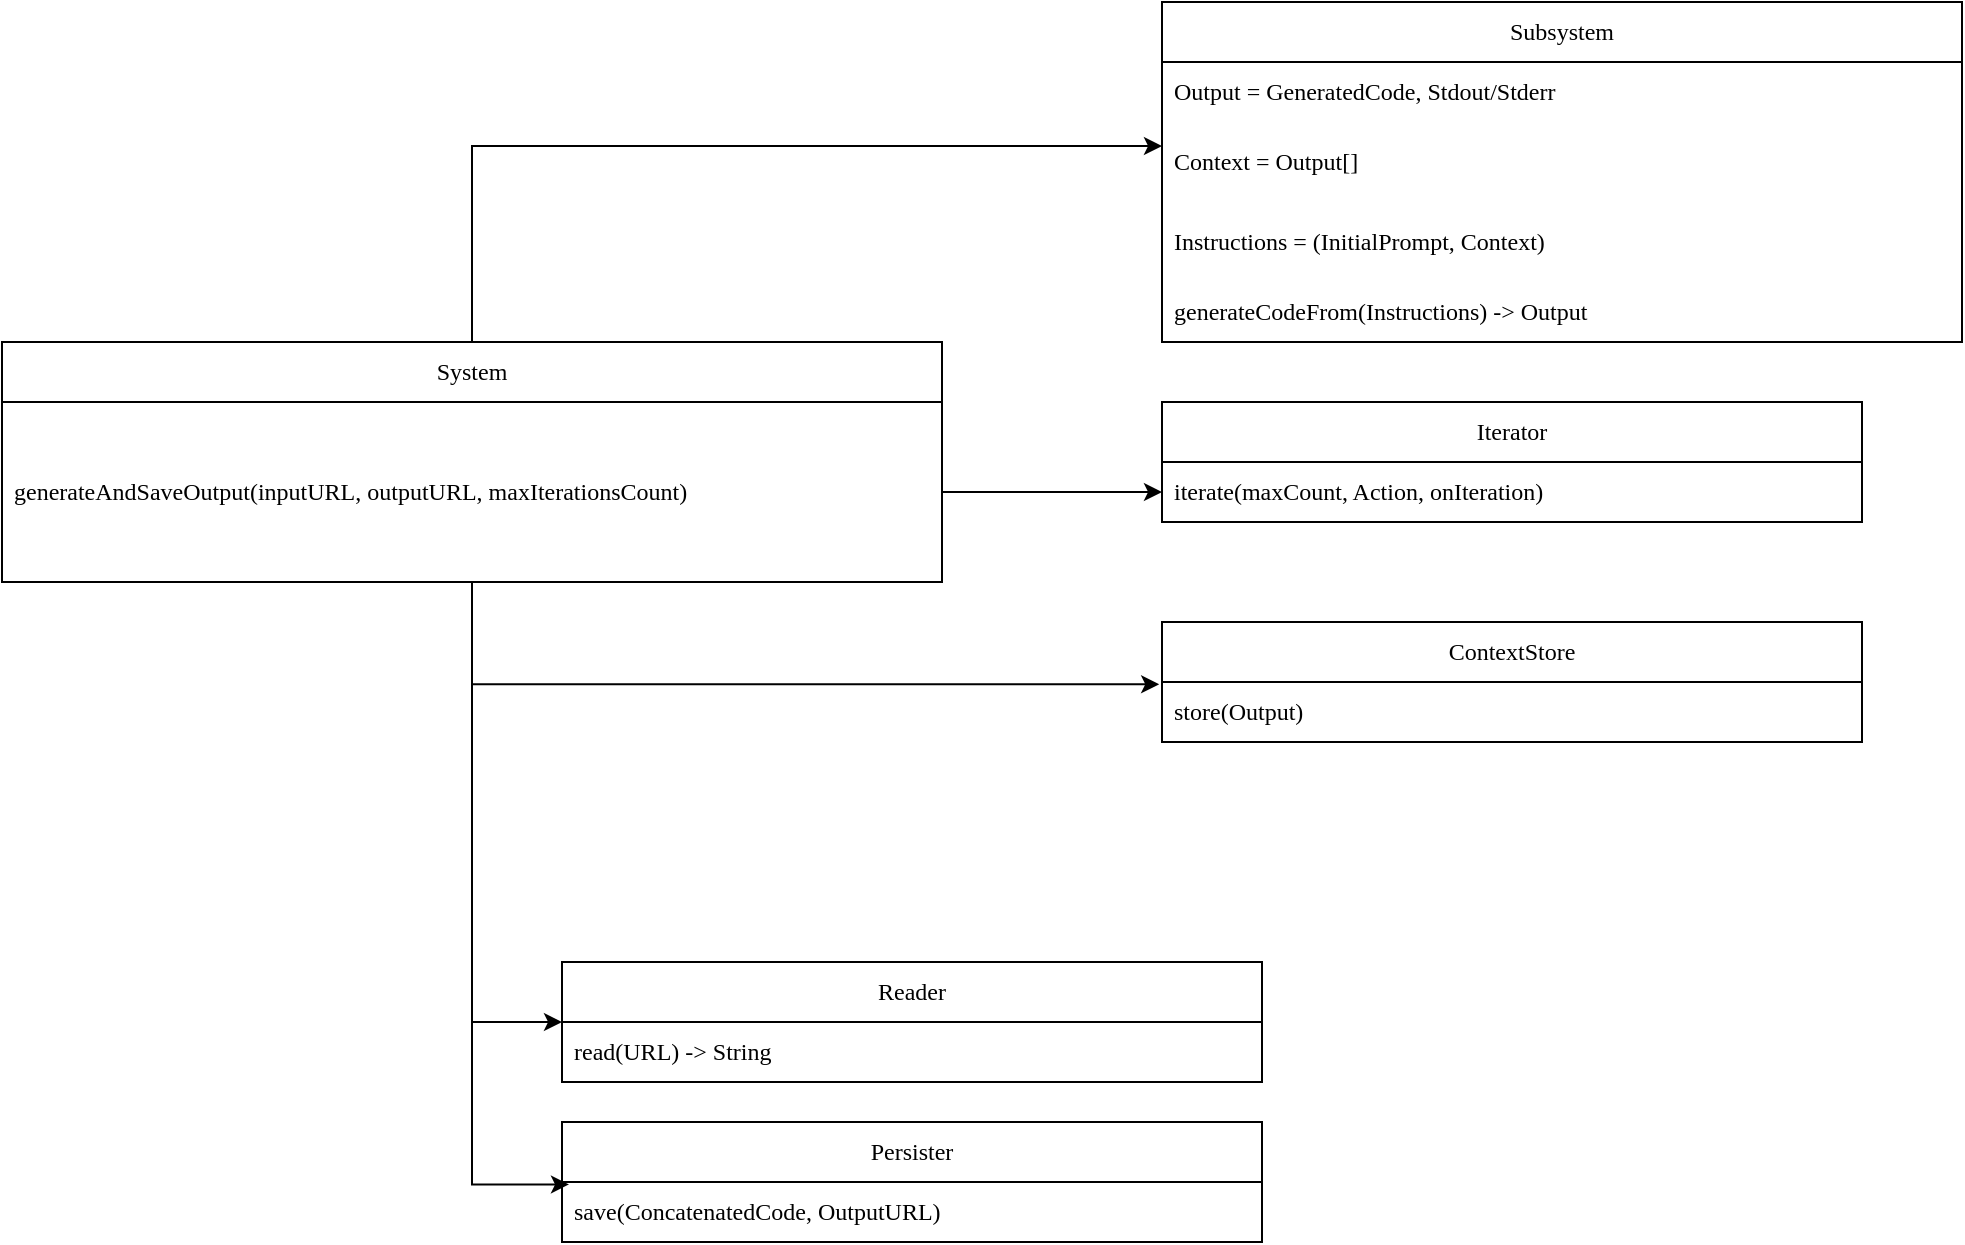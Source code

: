 <mxfile version="21.3.7" type="device">
  <diagram name="Página-1" id="EO0rr5fgvR_QGSBavDld">
    <mxGraphModel dx="1967" dy="874" grid="1" gridSize="10" guides="1" tooltips="1" connect="1" arrows="1" fold="1" page="1" pageScale="1" pageWidth="827" pageHeight="1169" math="0" shadow="0">
      <root>
        <mxCell id="0" />
        <mxCell id="1" parent="0" />
        <mxCell id="jxcEAQoypJRiXwMF6hRd-12" value="Subsystem" style="swimlane;fontStyle=0;childLayout=stackLayout;horizontal=1;startSize=30;horizontalStack=0;resizeParent=1;resizeParentMax=0;resizeLast=0;collapsible=1;marginBottom=0;whiteSpace=wrap;html=1;fontFamily=JetBrains Mono;" parent="1" vertex="1">
          <mxGeometry x="-220" y="130" width="400" height="170" as="geometry" />
        </mxCell>
        <mxCell id="jxcEAQoypJRiXwMF6hRd-13" value="Output = GeneratedCode, Stdout/Stderr" style="text;strokeColor=none;fillColor=none;align=left;verticalAlign=middle;spacingLeft=4;spacingRight=4;overflow=hidden;points=[[0,0.5],[1,0.5]];portConstraint=eastwest;rotatable=0;whiteSpace=wrap;html=1;fontFamily=JetBrains Mono;" parent="jxcEAQoypJRiXwMF6hRd-12" vertex="1">
          <mxGeometry y="30" width="400" height="30" as="geometry" />
        </mxCell>
        <mxCell id="K-wDh24cheLMoDP_1IdA-5" value="Context = Output[]" style="text;strokeColor=none;fillColor=none;align=left;verticalAlign=middle;spacingLeft=4;spacingRight=4;overflow=hidden;points=[[0,0.5],[1,0.5]];portConstraint=eastwest;rotatable=0;whiteSpace=wrap;html=1;fontFamily=JetBrains Mono;" vertex="1" parent="jxcEAQoypJRiXwMF6hRd-12">
          <mxGeometry y="60" width="400" height="40" as="geometry" />
        </mxCell>
        <mxCell id="K-wDh24cheLMoDP_1IdA-10" value="Instructions = (InitialPrompt, Context)" style="text;strokeColor=none;fillColor=none;align=left;verticalAlign=middle;spacingLeft=4;spacingRight=4;overflow=hidden;points=[[0,0.5],[1,0.5]];portConstraint=eastwest;rotatable=0;whiteSpace=wrap;html=1;fontFamily=JetBrains Mono;" vertex="1" parent="jxcEAQoypJRiXwMF6hRd-12">
          <mxGeometry y="100" width="400" height="40" as="geometry" />
        </mxCell>
        <mxCell id="K-wDh24cheLMoDP_1IdA-6" value="generateCodeFrom(Instructions) -&amp;gt; Output" style="text;strokeColor=none;fillColor=none;align=left;verticalAlign=middle;spacingLeft=4;spacingRight=4;overflow=hidden;points=[[0,0.5],[1,0.5]];portConstraint=eastwest;rotatable=0;whiteSpace=wrap;html=1;fontFamily=JetBrains Mono;" vertex="1" parent="jxcEAQoypJRiXwMF6hRd-12">
          <mxGeometry y="140" width="400" height="30" as="geometry" />
        </mxCell>
        <mxCell id="jxcEAQoypJRiXwMF6hRd-20" value="Persister" style="swimlane;fontStyle=0;childLayout=stackLayout;horizontal=1;startSize=30;horizontalStack=0;resizeParent=1;resizeParentMax=0;resizeLast=0;collapsible=1;marginBottom=0;whiteSpace=wrap;html=1;fontFamily=JetBrains Mono;" parent="1" vertex="1">
          <mxGeometry x="-520" y="690" width="350" height="60" as="geometry" />
        </mxCell>
        <mxCell id="jxcEAQoypJRiXwMF6hRd-21" value="save(ConcatenatedCode, OutputURL)" style="text;strokeColor=none;fillColor=none;align=left;verticalAlign=middle;spacingLeft=4;spacingRight=4;overflow=hidden;points=[[0,0.5],[1,0.5]];portConstraint=eastwest;rotatable=0;whiteSpace=wrap;html=1;fontFamily=JetBrains Mono;" parent="jxcEAQoypJRiXwMF6hRd-20" vertex="1">
          <mxGeometry y="30" width="350" height="30" as="geometry" />
        </mxCell>
        <mxCell id="W2tCi6tvQIzj0pI0avZ3-1" value="Iterator" style="swimlane;fontStyle=0;childLayout=stackLayout;horizontal=1;startSize=30;horizontalStack=0;resizeParent=1;resizeParentMax=0;resizeLast=0;collapsible=1;marginBottom=0;whiteSpace=wrap;html=1;fontFamily=JetBrains Mono;" parent="1" vertex="1">
          <mxGeometry x="-220" y="330" width="350" height="60" as="geometry" />
        </mxCell>
        <mxCell id="W2tCi6tvQIzj0pI0avZ3-2" value="iterate(maxCount, Action, onIteration)" style="text;strokeColor=none;fillColor=none;align=left;verticalAlign=middle;spacingLeft=4;spacingRight=4;overflow=hidden;points=[[0,0.5],[1,0.5]];portConstraint=eastwest;rotatable=0;whiteSpace=wrap;html=1;fontFamily=JetBrains Mono;" parent="W2tCi6tvQIzj0pI0avZ3-1" vertex="1">
          <mxGeometry y="30" width="350" height="30" as="geometry" />
        </mxCell>
        <mxCell id="W2tCi6tvQIzj0pI0avZ3-3" value="Reader" style="swimlane;fontStyle=0;childLayout=stackLayout;horizontal=1;startSize=30;horizontalStack=0;resizeParent=1;resizeParentMax=0;resizeLast=0;collapsible=1;marginBottom=0;whiteSpace=wrap;html=1;fontFamily=JetBrains Mono;" parent="1" vertex="1">
          <mxGeometry x="-520" y="610" width="350" height="60" as="geometry" />
        </mxCell>
        <mxCell id="W2tCi6tvQIzj0pI0avZ3-4" value="read(URL) -&amp;gt; String" style="text;strokeColor=none;fillColor=none;align=left;verticalAlign=middle;spacingLeft=4;spacingRight=4;overflow=hidden;points=[[0,0.5],[1,0.5]];portConstraint=eastwest;rotatable=0;whiteSpace=wrap;html=1;fontFamily=JetBrains Mono;" parent="W2tCi6tvQIzj0pI0avZ3-3" vertex="1">
          <mxGeometry y="30" width="350" height="30" as="geometry" />
        </mxCell>
        <mxCell id="W2tCi6tvQIzj0pI0avZ3-9" style="edgeStyle=orthogonalEdgeStyle;rounded=0;orthogonalLoop=1;jettySize=auto;html=1;entryX=0.01;entryY=0.041;entryDx=0;entryDy=0;entryPerimeter=0;" parent="1" source="W2tCi6tvQIzj0pI0avZ3-5" target="jxcEAQoypJRiXwMF6hRd-21" edge="1">
          <mxGeometry relative="1" as="geometry" />
        </mxCell>
        <mxCell id="K-wDh24cheLMoDP_1IdA-7" style="edgeStyle=orthogonalEdgeStyle;rounded=0;orthogonalLoop=1;jettySize=auto;html=1;entryX=0;entryY=0.3;entryDx=0;entryDy=0;entryPerimeter=0;" edge="1" parent="1" source="W2tCi6tvQIzj0pI0avZ3-5" target="K-wDh24cheLMoDP_1IdA-5">
          <mxGeometry relative="1" as="geometry" />
        </mxCell>
        <mxCell id="K-wDh24cheLMoDP_1IdA-16" style="edgeStyle=orthogonalEdgeStyle;rounded=0;orthogonalLoop=1;jettySize=auto;html=1;entryX=-0.004;entryY=0.038;entryDx=0;entryDy=0;entryPerimeter=0;" edge="1" parent="1" source="W2tCi6tvQIzj0pI0avZ3-5" target="K-wDh24cheLMoDP_1IdA-2">
          <mxGeometry relative="1" as="geometry" />
        </mxCell>
        <mxCell id="W2tCi6tvQIzj0pI0avZ3-5" value="System" style="swimlane;fontStyle=0;childLayout=stackLayout;horizontal=1;startSize=30;horizontalStack=0;resizeParent=1;resizeParentMax=0;resizeLast=0;collapsible=1;marginBottom=0;whiteSpace=wrap;html=1;fontFamily=JetBrains Mono;" parent="1" vertex="1">
          <mxGeometry x="-800" y="300" width="470" height="120" as="geometry" />
        </mxCell>
        <mxCell id="W2tCi6tvQIzj0pI0avZ3-6" value="generateAndSaveOutput(inputURL, outputURL, maxIterationsCount)" style="text;strokeColor=none;fillColor=none;align=left;verticalAlign=middle;spacingLeft=4;spacingRight=4;overflow=hidden;points=[[0,0.5],[1,0.5]];portConstraint=eastwest;rotatable=0;whiteSpace=wrap;html=1;fontFamily=JetBrains Mono;" parent="W2tCi6tvQIzj0pI0avZ3-5" vertex="1">
          <mxGeometry y="30" width="470" height="90" as="geometry" />
        </mxCell>
        <mxCell id="K-wDh24cheLMoDP_1IdA-1" value="ContextStore" style="swimlane;fontStyle=0;childLayout=stackLayout;horizontal=1;startSize=30;horizontalStack=0;resizeParent=1;resizeParentMax=0;resizeLast=0;collapsible=1;marginBottom=0;whiteSpace=wrap;html=1;fontFamily=JetBrains Mono;" vertex="1" parent="1">
          <mxGeometry x="-220" y="440" width="350" height="60" as="geometry" />
        </mxCell>
        <mxCell id="K-wDh24cheLMoDP_1IdA-2" value="store(Output)" style="text;strokeColor=none;fillColor=none;align=left;verticalAlign=middle;spacingLeft=4;spacingRight=4;overflow=hidden;points=[[0,0.5],[1,0.5]];portConstraint=eastwest;rotatable=0;whiteSpace=wrap;html=1;fontFamily=JetBrains Mono;" vertex="1" parent="K-wDh24cheLMoDP_1IdA-1">
          <mxGeometry y="30" width="350" height="30" as="geometry" />
        </mxCell>
        <mxCell id="K-wDh24cheLMoDP_1IdA-13" style="edgeStyle=orthogonalEdgeStyle;rounded=0;orthogonalLoop=1;jettySize=auto;html=1;entryX=0;entryY=0.5;entryDx=0;entryDy=0;exitX=0.5;exitY=1;exitDx=0;exitDy=0;" edge="1" parent="1" source="W2tCi6tvQIzj0pI0avZ3-5" target="W2tCi6tvQIzj0pI0avZ3-3">
          <mxGeometry relative="1" as="geometry">
            <mxPoint x="-710" y="434" as="sourcePoint" />
            <mxPoint x="-661" y="735" as="targetPoint" />
            <Array as="points">
              <mxPoint x="-565" y="640" />
            </Array>
          </mxGeometry>
        </mxCell>
        <mxCell id="K-wDh24cheLMoDP_1IdA-15" value="" style="edgeStyle=orthogonalEdgeStyle;rounded=0;orthogonalLoop=1;jettySize=auto;html=1;" edge="1" parent="1" source="W2tCi6tvQIzj0pI0avZ3-6" target="W2tCi6tvQIzj0pI0avZ3-2">
          <mxGeometry relative="1" as="geometry" />
        </mxCell>
      </root>
    </mxGraphModel>
  </diagram>
</mxfile>
